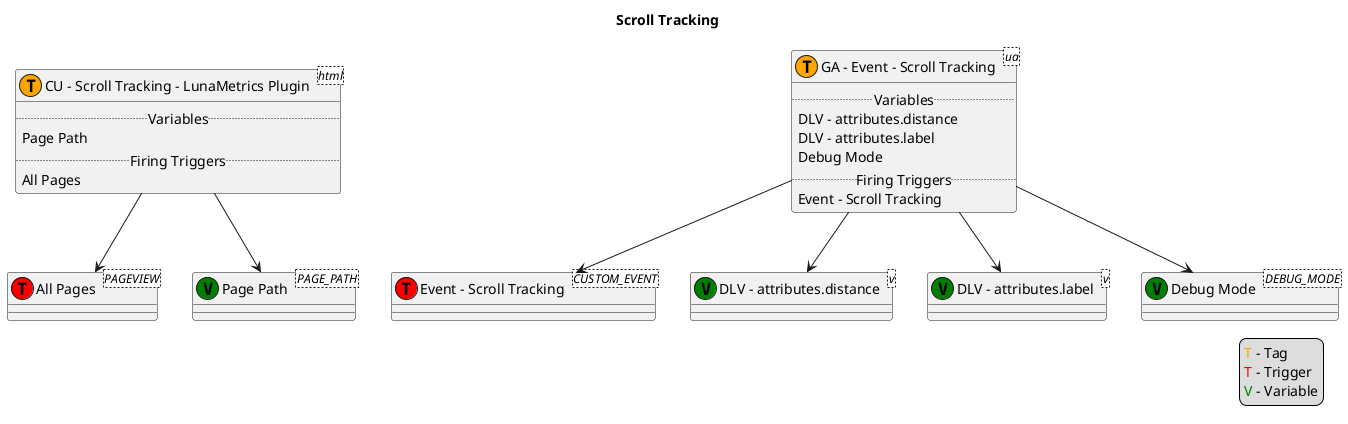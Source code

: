 @startuml
title Scroll Tracking
legend right
<color:orange>T</color> - Tag
<color:red>T</color> - Trigger
<color:green>V</color> - Variable
end legend
class "CU - Scroll Tracking - LunaMetrics Plugin" as 08<html> << (T, orange) >> {
    .. Variables ..
    Page Path
    .. Firing Triggers ..
    All Pages
}
class "GA - Event - Scroll Tracking" as 09<ua> << (T, orange) >> {
    .. Variables ..
    DLV - attributes.distance
    DLV - attributes.label
    Debug Mode
    .. Firing Triggers ..
    Event - Scroll Tracking
}
class "Event - Scroll Tracking" as 17<CUSTOM_EVENT> << (T, red) >>
class "All Pages" as 2147479553<PAGEVIEW> << (T, red) >>
class "DLV - attributes.distance" as 25<v> << (V, green) >>
class "DLV - attributes.label" as 26<v> << (V, green) >>
class "Page Path"<PAGE_PATH> << (V, green) >>
class "Debug Mode"<DEBUG_MODE> << (V, green) >>
08 --> 2147479553
09 --> 17
08 --> "Page Path"
09 --> 25
09 --> 26
09 --> "Debug Mode"
@enduml